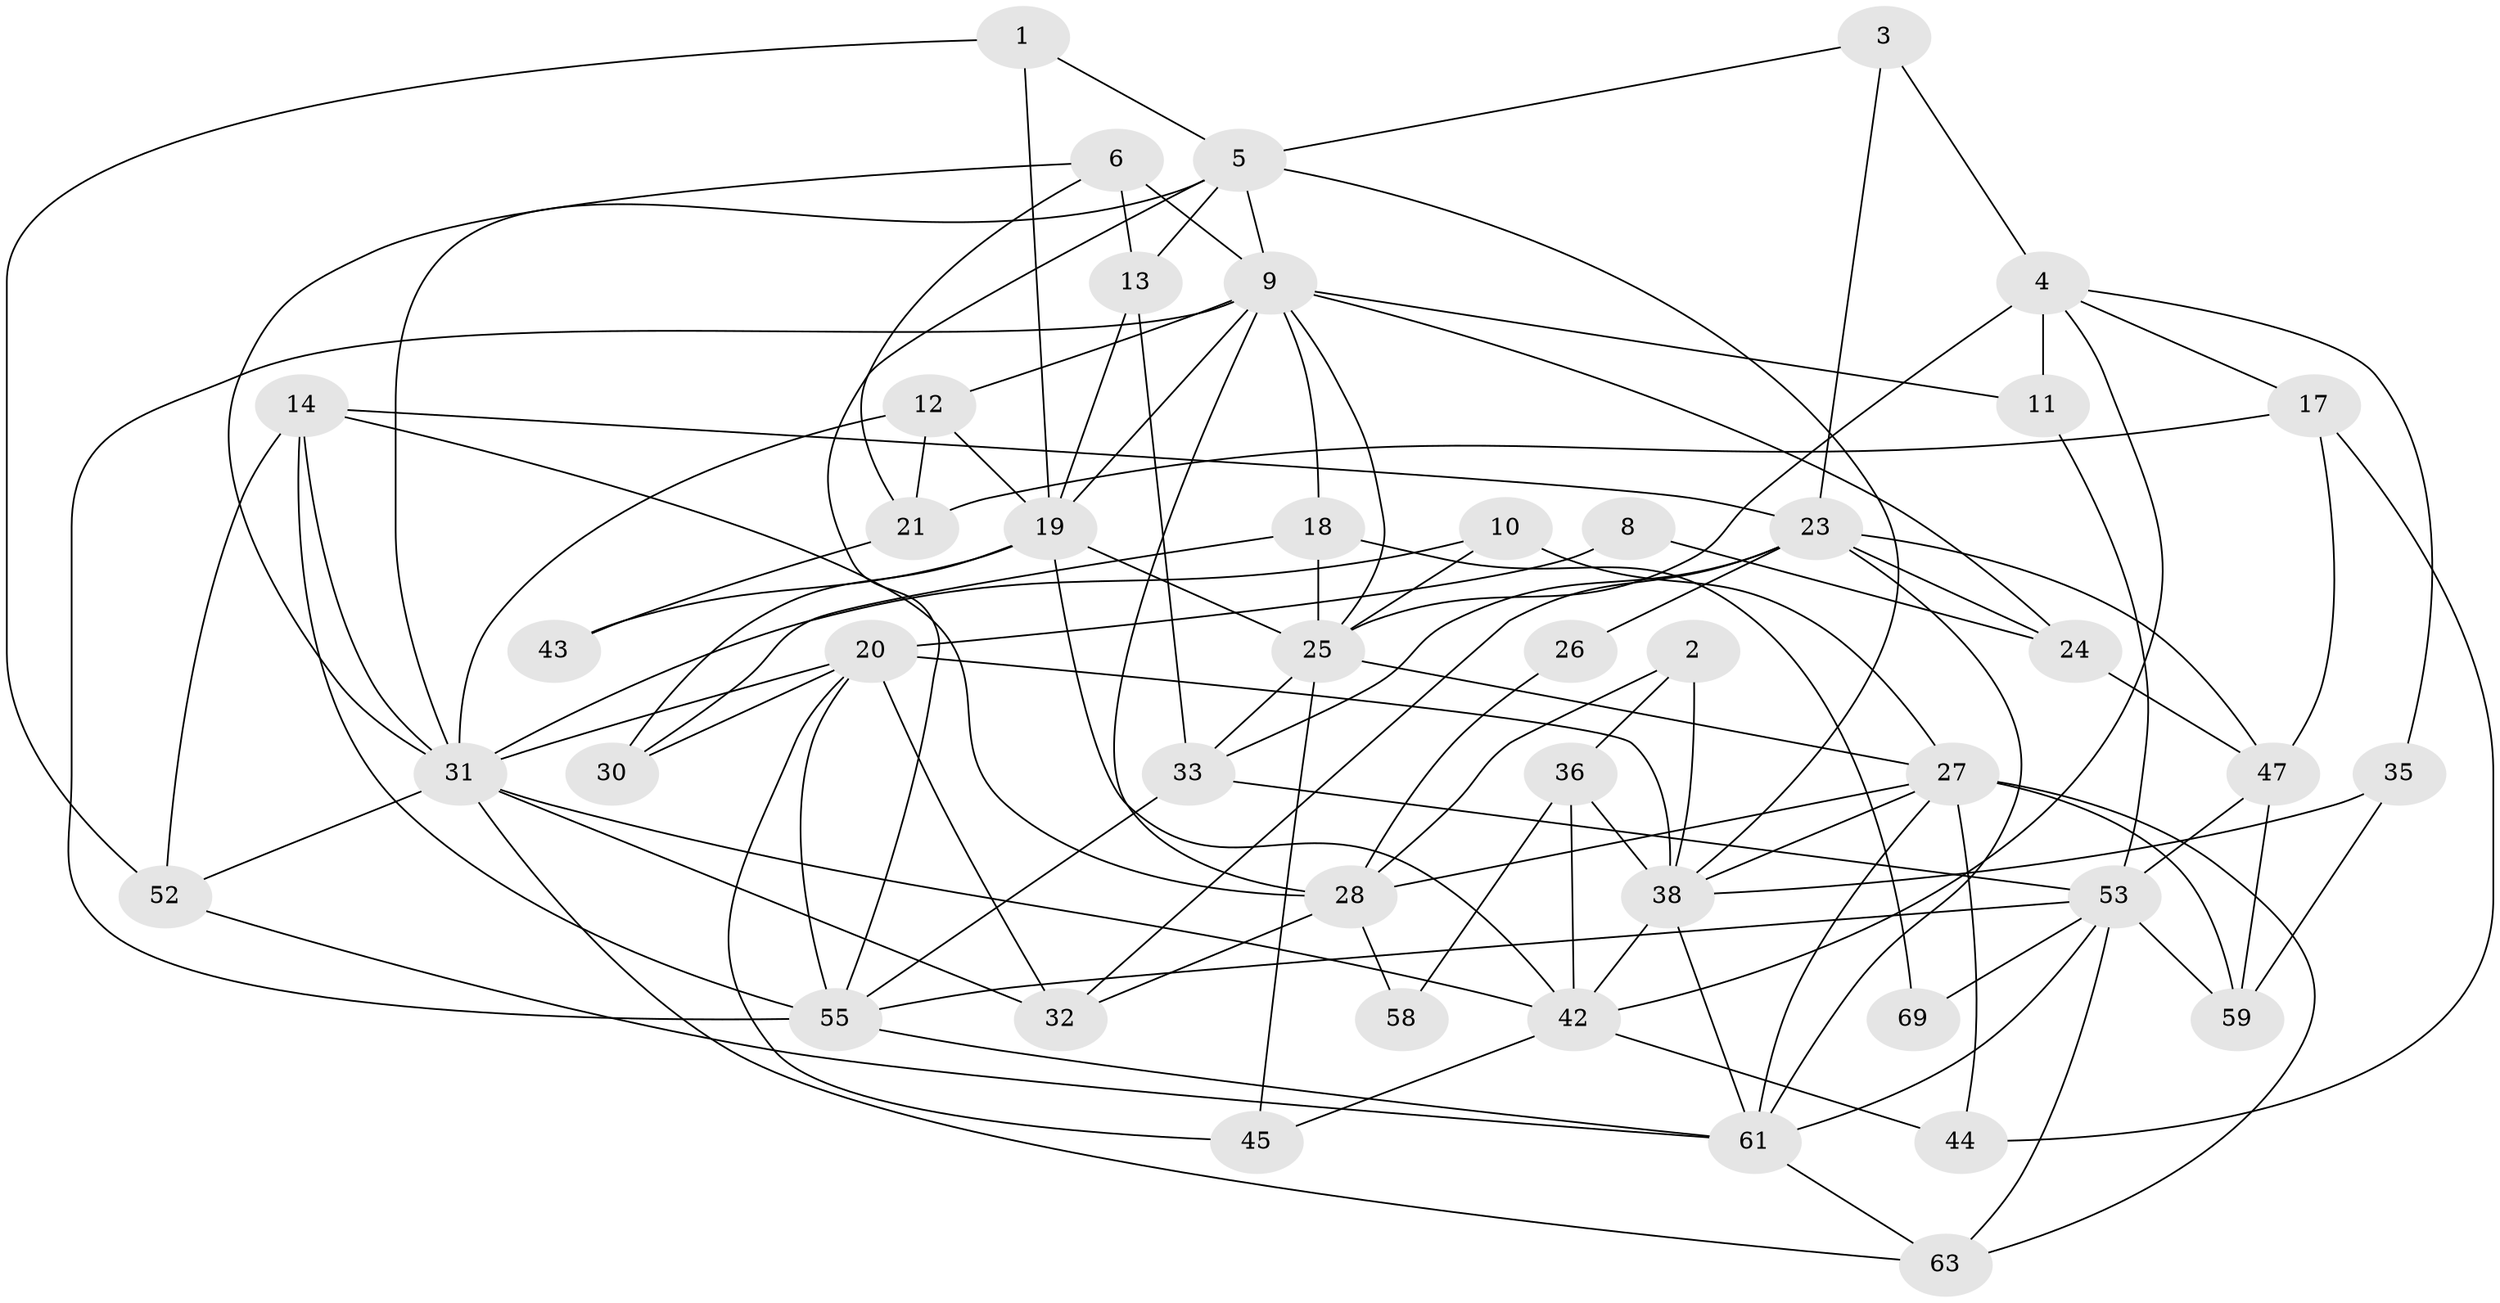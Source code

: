 // original degree distribution, {3: 0.22857142857142856, 4: 0.2571428571428571, 2: 0.17142857142857143, 7: 0.04285714285714286, 5: 0.15714285714285714, 6: 0.14285714285714285}
// Generated by graph-tools (version 1.1) at 2025/41/03/06/25 10:41:57]
// undirected, 44 vertices, 108 edges
graph export_dot {
graph [start="1"]
  node [color=gray90,style=filled];
  1 [super="+67"];
  2;
  3 [super="+16"];
  4 [super="+22"];
  5 [super="+7"];
  6;
  8;
  9 [super="+56"];
  10;
  11 [super="+50"];
  12 [super="+66"];
  13 [super="+15"];
  14 [super="+39"];
  17;
  18 [super="+70"];
  19 [super="+46"];
  20 [super="+41"];
  21;
  23 [super="+48"];
  24;
  25 [super="+29"];
  26;
  27 [super="+49"];
  28 [super="+40"];
  30;
  31 [super="+37"];
  32 [super="+34"];
  33;
  35;
  36 [super="+51"];
  38 [super="+54"];
  42 [super="+60"];
  43;
  44;
  45;
  47 [super="+65"];
  52;
  53 [super="+57"];
  55 [super="+68"];
  58;
  59 [super="+64"];
  61 [super="+62"];
  63;
  69;
  1 -- 19;
  1 -- 52;
  1 -- 5;
  2 -- 36;
  2 -- 28;
  2 -- 38;
  3 -- 23;
  3 -- 4 [weight=2];
  3 -- 5;
  4 -- 42;
  4 -- 17;
  4 -- 35;
  4 -- 25;
  4 -- 11;
  5 -- 38;
  5 -- 55;
  5 -- 9;
  5 -- 13;
  5 -- 31;
  6 -- 9;
  6 -- 31;
  6 -- 13;
  6 -- 21;
  8 -- 24;
  8 -- 20;
  9 -- 12;
  9 -- 24;
  9 -- 28;
  9 -- 55;
  9 -- 19;
  9 -- 18;
  9 -- 25;
  9 -- 11;
  10 -- 27;
  10 -- 31;
  10 -- 25;
  11 -- 53;
  12 -- 19;
  12 -- 21;
  12 -- 31;
  13 -- 33;
  13 -- 19;
  14 -- 52;
  14 -- 55;
  14 -- 28;
  14 -- 31;
  14 -- 23;
  17 -- 44;
  17 -- 21;
  17 -- 47;
  18 -- 30;
  18 -- 69;
  18 -- 25;
  19 -- 30;
  19 -- 43;
  19 -- 42;
  19 -- 25;
  20 -- 45;
  20 -- 32;
  20 -- 55;
  20 -- 30;
  20 -- 31;
  20 -- 38;
  21 -- 43;
  23 -- 47 [weight=2];
  23 -- 33;
  23 -- 24;
  23 -- 26;
  23 -- 61;
  23 -- 32;
  24 -- 47;
  25 -- 33;
  25 -- 27;
  25 -- 45;
  26 -- 28;
  27 -- 59;
  27 -- 63;
  27 -- 44;
  27 -- 28;
  27 -- 61;
  27 -- 38;
  28 -- 58;
  28 -- 32;
  31 -- 63;
  31 -- 52;
  31 -- 42 [weight=2];
  31 -- 32;
  33 -- 55;
  33 -- 53;
  35 -- 38;
  35 -- 59;
  36 -- 42 [weight=2];
  36 -- 58;
  36 -- 38;
  38 -- 42;
  38 -- 61;
  42 -- 44 [weight=2];
  42 -- 45;
  47 -- 59;
  47 -- 53;
  52 -- 61;
  53 -- 59;
  53 -- 63;
  53 -- 69;
  53 -- 61;
  53 -- 55;
  55 -- 61;
  61 -- 63;
}
